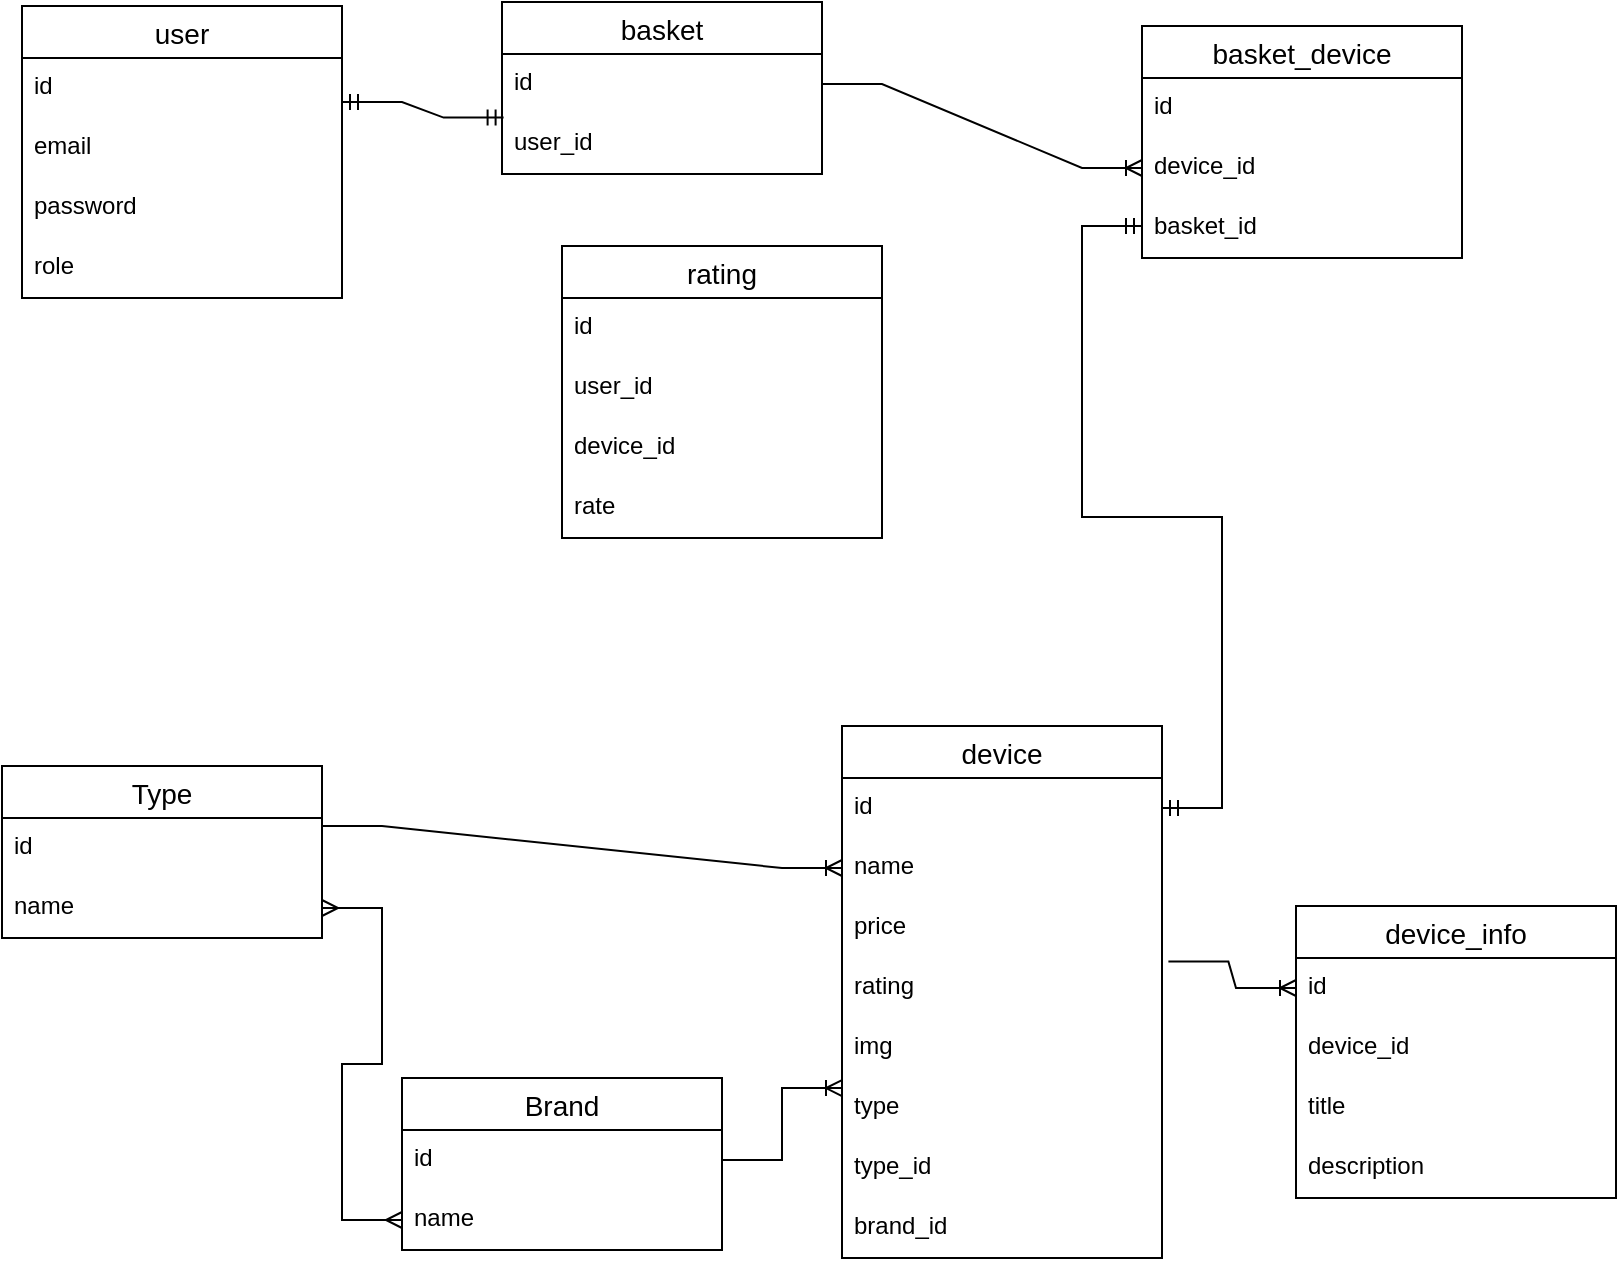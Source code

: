 <mxfile version="20.4.0" type="device"><diagram id="9SUZEs5BFom7qqFSYijg" name="Сторінка-1"><mxGraphModel dx="1038" dy="579" grid="1" gridSize="10" guides="1" tooltips="1" connect="1" arrows="1" fold="1" page="1" pageScale="1" pageWidth="827" pageHeight="1169" math="0" shadow="0"><root><mxCell id="0"/><mxCell id="1" parent="0"/><mxCell id="zNldAyhMICB4eqcGjfWv-1" value="user" style="swimlane;fontStyle=0;childLayout=stackLayout;horizontal=1;startSize=26;horizontalStack=0;resizeParent=1;resizeParentMax=0;resizeLast=0;collapsible=1;marginBottom=0;align=center;fontSize=14;" vertex="1" parent="1"><mxGeometry x="30" y="40" width="160" height="146" as="geometry"/></mxCell><mxCell id="zNldAyhMICB4eqcGjfWv-2" value="id" style="text;strokeColor=none;fillColor=none;spacingLeft=4;spacingRight=4;overflow=hidden;rotatable=0;points=[[0,0.5],[1,0.5]];portConstraint=eastwest;fontSize=12;" vertex="1" parent="zNldAyhMICB4eqcGjfWv-1"><mxGeometry y="26" width="160" height="30" as="geometry"/></mxCell><mxCell id="zNldAyhMICB4eqcGjfWv-3" value="email" style="text;strokeColor=none;fillColor=none;spacingLeft=4;spacingRight=4;overflow=hidden;rotatable=0;points=[[0,0.5],[1,0.5]];portConstraint=eastwest;fontSize=12;" vertex="1" parent="zNldAyhMICB4eqcGjfWv-1"><mxGeometry y="56" width="160" height="30" as="geometry"/></mxCell><mxCell id="zNldAyhMICB4eqcGjfWv-5" value="password" style="text;strokeColor=none;fillColor=none;spacingLeft=4;spacingRight=4;overflow=hidden;rotatable=0;points=[[0,0.5],[1,0.5]];portConstraint=eastwest;fontSize=12;" vertex="1" parent="zNldAyhMICB4eqcGjfWv-1"><mxGeometry y="86" width="160" height="30" as="geometry"/></mxCell><mxCell id="zNldAyhMICB4eqcGjfWv-4" value="role" style="text;strokeColor=none;fillColor=none;spacingLeft=4;spacingRight=4;overflow=hidden;rotatable=0;points=[[0,0.5],[1,0.5]];portConstraint=eastwest;fontSize=12;" vertex="1" parent="zNldAyhMICB4eqcGjfWv-1"><mxGeometry y="116" width="160" height="30" as="geometry"/></mxCell><mxCell id="zNldAyhMICB4eqcGjfWv-6" value="basket" style="swimlane;fontStyle=0;childLayout=stackLayout;horizontal=1;startSize=26;horizontalStack=0;resizeParent=1;resizeParentMax=0;resizeLast=0;collapsible=1;marginBottom=0;align=center;fontSize=14;" vertex="1" parent="1"><mxGeometry x="270" y="38" width="160" height="86" as="geometry"/></mxCell><mxCell id="zNldAyhMICB4eqcGjfWv-7" value="id" style="text;strokeColor=none;fillColor=none;spacingLeft=4;spacingRight=4;overflow=hidden;rotatable=0;points=[[0,0.5],[1,0.5]];portConstraint=eastwest;fontSize=12;" vertex="1" parent="zNldAyhMICB4eqcGjfWv-6"><mxGeometry y="26" width="160" height="30" as="geometry"/></mxCell><mxCell id="zNldAyhMICB4eqcGjfWv-8" value="user_id" style="text;strokeColor=none;fillColor=none;spacingLeft=4;spacingRight=4;overflow=hidden;rotatable=0;points=[[0,0.5],[1,0.5]];portConstraint=eastwest;fontSize=12;" vertex="1" parent="zNldAyhMICB4eqcGjfWv-6"><mxGeometry y="56" width="160" height="30" as="geometry"/></mxCell><mxCell id="zNldAyhMICB4eqcGjfWv-12" value="" style="edgeStyle=entityRelationEdgeStyle;fontSize=12;html=1;endArrow=ERmandOne;startArrow=ERmandOne;rounded=0;entryX=0.005;entryY=0.06;entryDx=0;entryDy=0;entryPerimeter=0;" edge="1" parent="1" target="zNldAyhMICB4eqcGjfWv-8"><mxGeometry width="100" height="100" relative="1" as="geometry"><mxPoint x="190" y="88" as="sourcePoint"/><mxPoint x="460" y="250" as="targetPoint"/></mxGeometry></mxCell><mxCell id="zNldAyhMICB4eqcGjfWv-13" value="device" style="swimlane;fontStyle=0;childLayout=stackLayout;horizontal=1;startSize=26;horizontalStack=0;resizeParent=1;resizeParentMax=0;resizeLast=0;collapsible=1;marginBottom=0;align=center;fontSize=14;" vertex="1" parent="1"><mxGeometry x="440" y="400" width="160" height="266" as="geometry"/></mxCell><mxCell id="zNldAyhMICB4eqcGjfWv-14" value="id" style="text;strokeColor=none;fillColor=none;spacingLeft=4;spacingRight=4;overflow=hidden;rotatable=0;points=[[0,0.5],[1,0.5]];portConstraint=eastwest;fontSize=12;" vertex="1" parent="zNldAyhMICB4eqcGjfWv-13"><mxGeometry y="26" width="160" height="30" as="geometry"/></mxCell><mxCell id="zNldAyhMICB4eqcGjfWv-15" value="name" style="text;strokeColor=none;fillColor=none;spacingLeft=4;spacingRight=4;overflow=hidden;rotatable=0;points=[[0,0.5],[1,0.5]];portConstraint=eastwest;fontSize=12;" vertex="1" parent="zNldAyhMICB4eqcGjfWv-13"><mxGeometry y="56" width="160" height="30" as="geometry"/></mxCell><mxCell id="zNldAyhMICB4eqcGjfWv-16" value="price" style="text;strokeColor=none;fillColor=none;spacingLeft=4;spacingRight=4;overflow=hidden;rotatable=0;points=[[0,0.5],[1,0.5]];portConstraint=eastwest;fontSize=12;" vertex="1" parent="zNldAyhMICB4eqcGjfWv-13"><mxGeometry y="86" width="160" height="30" as="geometry"/></mxCell><mxCell id="zNldAyhMICB4eqcGjfWv-17" value="rating" style="text;strokeColor=none;fillColor=none;spacingLeft=4;spacingRight=4;overflow=hidden;rotatable=0;points=[[0,0.5],[1,0.5]];portConstraint=eastwest;fontSize=12;" vertex="1" parent="zNldAyhMICB4eqcGjfWv-13"><mxGeometry y="116" width="160" height="30" as="geometry"/></mxCell><mxCell id="zNldAyhMICB4eqcGjfWv-18" value="img" style="text;strokeColor=none;fillColor=none;spacingLeft=4;spacingRight=4;overflow=hidden;rotatable=0;points=[[0,0.5],[1,0.5]];portConstraint=eastwest;fontSize=12;" vertex="1" parent="zNldAyhMICB4eqcGjfWv-13"><mxGeometry y="146" width="160" height="30" as="geometry"/></mxCell><mxCell id="zNldAyhMICB4eqcGjfWv-21" value="type" style="text;strokeColor=none;fillColor=none;spacingLeft=4;spacingRight=4;overflow=hidden;rotatable=0;points=[[0,0.5],[1,0.5]];portConstraint=eastwest;fontSize=12;" vertex="1" parent="zNldAyhMICB4eqcGjfWv-13"><mxGeometry y="176" width="160" height="30" as="geometry"/></mxCell><mxCell id="zNldAyhMICB4eqcGjfWv-20" value="type_id" style="text;strokeColor=none;fillColor=none;spacingLeft=4;spacingRight=4;overflow=hidden;rotatable=0;points=[[0,0.5],[1,0.5]];portConstraint=eastwest;fontSize=12;" vertex="1" parent="zNldAyhMICB4eqcGjfWv-13"><mxGeometry y="206" width="160" height="30" as="geometry"/></mxCell><mxCell id="zNldAyhMICB4eqcGjfWv-19" value="brand_id" style="text;strokeColor=none;fillColor=none;spacingLeft=4;spacingRight=4;overflow=hidden;rotatable=0;points=[[0,0.5],[1,0.5]];portConstraint=eastwest;fontSize=12;" vertex="1" parent="zNldAyhMICB4eqcGjfWv-13"><mxGeometry y="236" width="160" height="30" as="geometry"/></mxCell><mxCell id="zNldAyhMICB4eqcGjfWv-22" value="Brand" style="swimlane;fontStyle=0;childLayout=stackLayout;horizontal=1;startSize=26;horizontalStack=0;resizeParent=1;resizeParentMax=0;resizeLast=0;collapsible=1;marginBottom=0;align=center;fontSize=14;" vertex="1" parent="1"><mxGeometry x="220" y="576" width="160" height="86" as="geometry"/></mxCell><mxCell id="zNldAyhMICB4eqcGjfWv-23" value="id" style="text;strokeColor=none;fillColor=none;spacingLeft=4;spacingRight=4;overflow=hidden;rotatable=0;points=[[0,0.5],[1,0.5]];portConstraint=eastwest;fontSize=12;" vertex="1" parent="zNldAyhMICB4eqcGjfWv-22"><mxGeometry y="26" width="160" height="30" as="geometry"/></mxCell><mxCell id="zNldAyhMICB4eqcGjfWv-24" value="name" style="text;strokeColor=none;fillColor=none;spacingLeft=4;spacingRight=4;overflow=hidden;rotatable=0;points=[[0,0.5],[1,0.5]];portConstraint=eastwest;fontSize=12;" vertex="1" parent="zNldAyhMICB4eqcGjfWv-22"><mxGeometry y="56" width="160" height="30" as="geometry"/></mxCell><mxCell id="zNldAyhMICB4eqcGjfWv-26" value="Type" style="swimlane;fontStyle=0;childLayout=stackLayout;horizontal=1;startSize=26;horizontalStack=0;resizeParent=1;resizeParentMax=0;resizeLast=0;collapsible=1;marginBottom=0;align=center;fontSize=14;" vertex="1" parent="1"><mxGeometry x="20" y="420" width="160" height="86" as="geometry"/></mxCell><mxCell id="zNldAyhMICB4eqcGjfWv-27" value="id" style="text;strokeColor=none;fillColor=none;spacingLeft=4;spacingRight=4;overflow=hidden;rotatable=0;points=[[0,0.5],[1,0.5]];portConstraint=eastwest;fontSize=12;" vertex="1" parent="zNldAyhMICB4eqcGjfWv-26"><mxGeometry y="26" width="160" height="30" as="geometry"/></mxCell><mxCell id="zNldAyhMICB4eqcGjfWv-28" value="name" style="text;strokeColor=none;fillColor=none;spacingLeft=4;spacingRight=4;overflow=hidden;rotatable=0;points=[[0,0.5],[1,0.5]];portConstraint=eastwest;fontSize=12;" vertex="1" parent="zNldAyhMICB4eqcGjfWv-26"><mxGeometry y="56" width="160" height="30" as="geometry"/></mxCell><mxCell id="zNldAyhMICB4eqcGjfWv-30" value="" style="edgeStyle=entityRelationEdgeStyle;fontSize=12;html=1;endArrow=ERoneToMany;rounded=0;exitX=1;exitY=0.5;exitDx=0;exitDy=0;entryX=0;entryY=0.167;entryDx=0;entryDy=0;entryPerimeter=0;" edge="1" parent="1" source="zNldAyhMICB4eqcGjfWv-23" target="zNldAyhMICB4eqcGjfWv-21"><mxGeometry width="100" height="100" relative="1" as="geometry"><mxPoint x="360" y="350" as="sourcePoint"/><mxPoint x="460" y="250" as="targetPoint"/></mxGeometry></mxCell><mxCell id="zNldAyhMICB4eqcGjfWv-31" value="" style="edgeStyle=entityRelationEdgeStyle;fontSize=12;html=1;endArrow=ERoneToMany;rounded=0;exitX=1;exitY=0.133;exitDx=0;exitDy=0;exitPerimeter=0;entryX=0;entryY=0.5;entryDx=0;entryDy=0;" edge="1" parent="1" source="zNldAyhMICB4eqcGjfWv-27" target="zNldAyhMICB4eqcGjfWv-15"><mxGeometry width="100" height="100" relative="1" as="geometry"><mxPoint x="360" y="350" as="sourcePoint"/><mxPoint x="460" y="250" as="targetPoint"/></mxGeometry></mxCell><mxCell id="zNldAyhMICB4eqcGjfWv-33" value="" style="edgeStyle=entityRelationEdgeStyle;fontSize=12;html=1;endArrow=ERmany;startArrow=ERmany;rounded=0;entryX=1;entryY=0.5;entryDx=0;entryDy=0;exitX=0;exitY=0.5;exitDx=0;exitDy=0;" edge="1" parent="1" source="zNldAyhMICB4eqcGjfWv-24" target="zNldAyhMICB4eqcGjfWv-28"><mxGeometry width="100" height="100" relative="1" as="geometry"><mxPoint x="20" y="670" as="sourcePoint"/><mxPoint x="70" y="390" as="targetPoint"/></mxGeometry></mxCell><mxCell id="zNldAyhMICB4eqcGjfWv-34" value="device_info" style="swimlane;fontStyle=0;childLayout=stackLayout;horizontal=1;startSize=26;horizontalStack=0;resizeParent=1;resizeParentMax=0;resizeLast=0;collapsible=1;marginBottom=0;align=center;fontSize=14;" vertex="1" parent="1"><mxGeometry x="667" y="490" width="160" height="146" as="geometry"/></mxCell><mxCell id="zNldAyhMICB4eqcGjfWv-35" value="id" style="text;strokeColor=none;fillColor=none;spacingLeft=4;spacingRight=4;overflow=hidden;rotatable=0;points=[[0,0.5],[1,0.5]];portConstraint=eastwest;fontSize=12;" vertex="1" parent="zNldAyhMICB4eqcGjfWv-34"><mxGeometry y="26" width="160" height="30" as="geometry"/></mxCell><mxCell id="zNldAyhMICB4eqcGjfWv-36" value="device_id" style="text;strokeColor=none;fillColor=none;spacingLeft=4;spacingRight=4;overflow=hidden;rotatable=0;points=[[0,0.5],[1,0.5]];portConstraint=eastwest;fontSize=12;" vertex="1" parent="zNldAyhMICB4eqcGjfWv-34"><mxGeometry y="56" width="160" height="30" as="geometry"/></mxCell><mxCell id="zNldAyhMICB4eqcGjfWv-37" value="title" style="text;strokeColor=none;fillColor=none;spacingLeft=4;spacingRight=4;overflow=hidden;rotatable=0;points=[[0,0.5],[1,0.5]];portConstraint=eastwest;fontSize=12;" vertex="1" parent="zNldAyhMICB4eqcGjfWv-34"><mxGeometry y="86" width="160" height="30" as="geometry"/></mxCell><mxCell id="zNldAyhMICB4eqcGjfWv-38" value="description" style="text;strokeColor=none;fillColor=none;spacingLeft=4;spacingRight=4;overflow=hidden;rotatable=0;points=[[0,0.5],[1,0.5]];portConstraint=eastwest;fontSize=12;" vertex="1" parent="zNldAyhMICB4eqcGjfWv-34"><mxGeometry y="116" width="160" height="30" as="geometry"/></mxCell><mxCell id="zNldAyhMICB4eqcGjfWv-39" value="" style="edgeStyle=entityRelationEdgeStyle;fontSize=12;html=1;endArrow=ERoneToMany;rounded=0;entryX=0;entryY=0.5;entryDx=0;entryDy=0;exitX=1.02;exitY=0.06;exitDx=0;exitDy=0;exitPerimeter=0;" edge="1" parent="1" source="zNldAyhMICB4eqcGjfWv-17" target="zNldAyhMICB4eqcGjfWv-35"><mxGeometry width="100" height="100" relative="1" as="geometry"><mxPoint x="360" y="450" as="sourcePoint"/><mxPoint x="460" y="350" as="targetPoint"/></mxGeometry></mxCell><mxCell id="zNldAyhMICB4eqcGjfWv-40" value="basket_device" style="swimlane;fontStyle=0;childLayout=stackLayout;horizontal=1;startSize=26;horizontalStack=0;resizeParent=1;resizeParentMax=0;resizeLast=0;collapsible=1;marginBottom=0;align=center;fontSize=14;" vertex="1" parent="1"><mxGeometry x="590" y="50" width="160" height="116" as="geometry"/></mxCell><mxCell id="zNldAyhMICB4eqcGjfWv-41" value="id" style="text;strokeColor=none;fillColor=none;spacingLeft=4;spacingRight=4;overflow=hidden;rotatable=0;points=[[0,0.5],[1,0.5]];portConstraint=eastwest;fontSize=12;" vertex="1" parent="zNldAyhMICB4eqcGjfWv-40"><mxGeometry y="26" width="160" height="30" as="geometry"/></mxCell><mxCell id="zNldAyhMICB4eqcGjfWv-42" value="device_id" style="text;strokeColor=none;fillColor=none;spacingLeft=4;spacingRight=4;overflow=hidden;rotatable=0;points=[[0,0.5],[1,0.5]];portConstraint=eastwest;fontSize=12;" vertex="1" parent="zNldAyhMICB4eqcGjfWv-40"><mxGeometry y="56" width="160" height="30" as="geometry"/></mxCell><mxCell id="zNldAyhMICB4eqcGjfWv-43" value="basket_id" style="text;strokeColor=none;fillColor=none;spacingLeft=4;spacingRight=4;overflow=hidden;rotatable=0;points=[[0,0.5],[1,0.5]];portConstraint=eastwest;fontSize=12;" vertex="1" parent="zNldAyhMICB4eqcGjfWv-40"><mxGeometry y="86" width="160" height="30" as="geometry"/></mxCell><mxCell id="zNldAyhMICB4eqcGjfWv-44" value="" style="edgeStyle=entityRelationEdgeStyle;fontSize=12;html=1;endArrow=ERoneToMany;rounded=0;entryX=0;entryY=0.5;entryDx=0;entryDy=0;exitX=1;exitY=0.5;exitDx=0;exitDy=0;" edge="1" parent="1" source="zNldAyhMICB4eqcGjfWv-7" target="zNldAyhMICB4eqcGjfWv-42"><mxGeometry width="100" height="100" relative="1" as="geometry"><mxPoint x="390" y="370" as="sourcePoint"/><mxPoint x="490" y="270" as="targetPoint"/></mxGeometry></mxCell><mxCell id="zNldAyhMICB4eqcGjfWv-45" value="" style="edgeStyle=entityRelationEdgeStyle;fontSize=12;html=1;endArrow=ERmandOne;startArrow=ERmandOne;rounded=0;" edge="1" parent="1" source="zNldAyhMICB4eqcGjfWv-14"><mxGeometry width="100" height="100" relative="1" as="geometry"><mxPoint x="390" y="370" as="sourcePoint"/><mxPoint x="590" y="150" as="targetPoint"/></mxGeometry></mxCell><mxCell id="zNldAyhMICB4eqcGjfWv-46" value="rating" style="swimlane;fontStyle=0;childLayout=stackLayout;horizontal=1;startSize=26;horizontalStack=0;resizeParent=1;resizeParentMax=0;resizeLast=0;collapsible=1;marginBottom=0;align=center;fontSize=14;" vertex="1" parent="1"><mxGeometry x="300" y="160" width="160" height="146" as="geometry"/></mxCell><mxCell id="zNldAyhMICB4eqcGjfWv-47" value="id" style="text;strokeColor=none;fillColor=none;spacingLeft=4;spacingRight=4;overflow=hidden;rotatable=0;points=[[0,0.5],[1,0.5]];portConstraint=eastwest;fontSize=12;" vertex="1" parent="zNldAyhMICB4eqcGjfWv-46"><mxGeometry y="26" width="160" height="30" as="geometry"/></mxCell><mxCell id="zNldAyhMICB4eqcGjfWv-48" value="user_id" style="text;strokeColor=none;fillColor=none;spacingLeft=4;spacingRight=4;overflow=hidden;rotatable=0;points=[[0,0.5],[1,0.5]];portConstraint=eastwest;fontSize=12;" vertex="1" parent="zNldAyhMICB4eqcGjfWv-46"><mxGeometry y="56" width="160" height="30" as="geometry"/></mxCell><mxCell id="zNldAyhMICB4eqcGjfWv-50" value="device_id" style="text;strokeColor=none;fillColor=none;spacingLeft=4;spacingRight=4;overflow=hidden;rotatable=0;points=[[0,0.5],[1,0.5]];portConstraint=eastwest;fontSize=12;" vertex="1" parent="zNldAyhMICB4eqcGjfWv-46"><mxGeometry y="86" width="160" height="30" as="geometry"/></mxCell><mxCell id="zNldAyhMICB4eqcGjfWv-49" value="rate" style="text;strokeColor=none;fillColor=none;spacingLeft=4;spacingRight=4;overflow=hidden;rotatable=0;points=[[0,0.5],[1,0.5]];portConstraint=eastwest;fontSize=12;" vertex="1" parent="zNldAyhMICB4eqcGjfWv-46"><mxGeometry y="116" width="160" height="30" as="geometry"/></mxCell></root></mxGraphModel></diagram></mxfile>